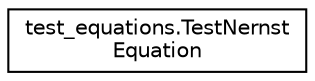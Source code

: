 digraph "Graphical Class Hierarchy"
{
  edge [fontname="Helvetica",fontsize="10",labelfontname="Helvetica",labelfontsize="10"];
  node [fontname="Helvetica",fontsize="10",shape=record];
  rankdir="LR";
  Node0 [label="test_equations.TestNernst\lEquation",height=0.2,width=0.4,color="black", fillcolor="white", style="filled",URL="$classtest__equations_1_1TestNernstEquation.html"];
}
